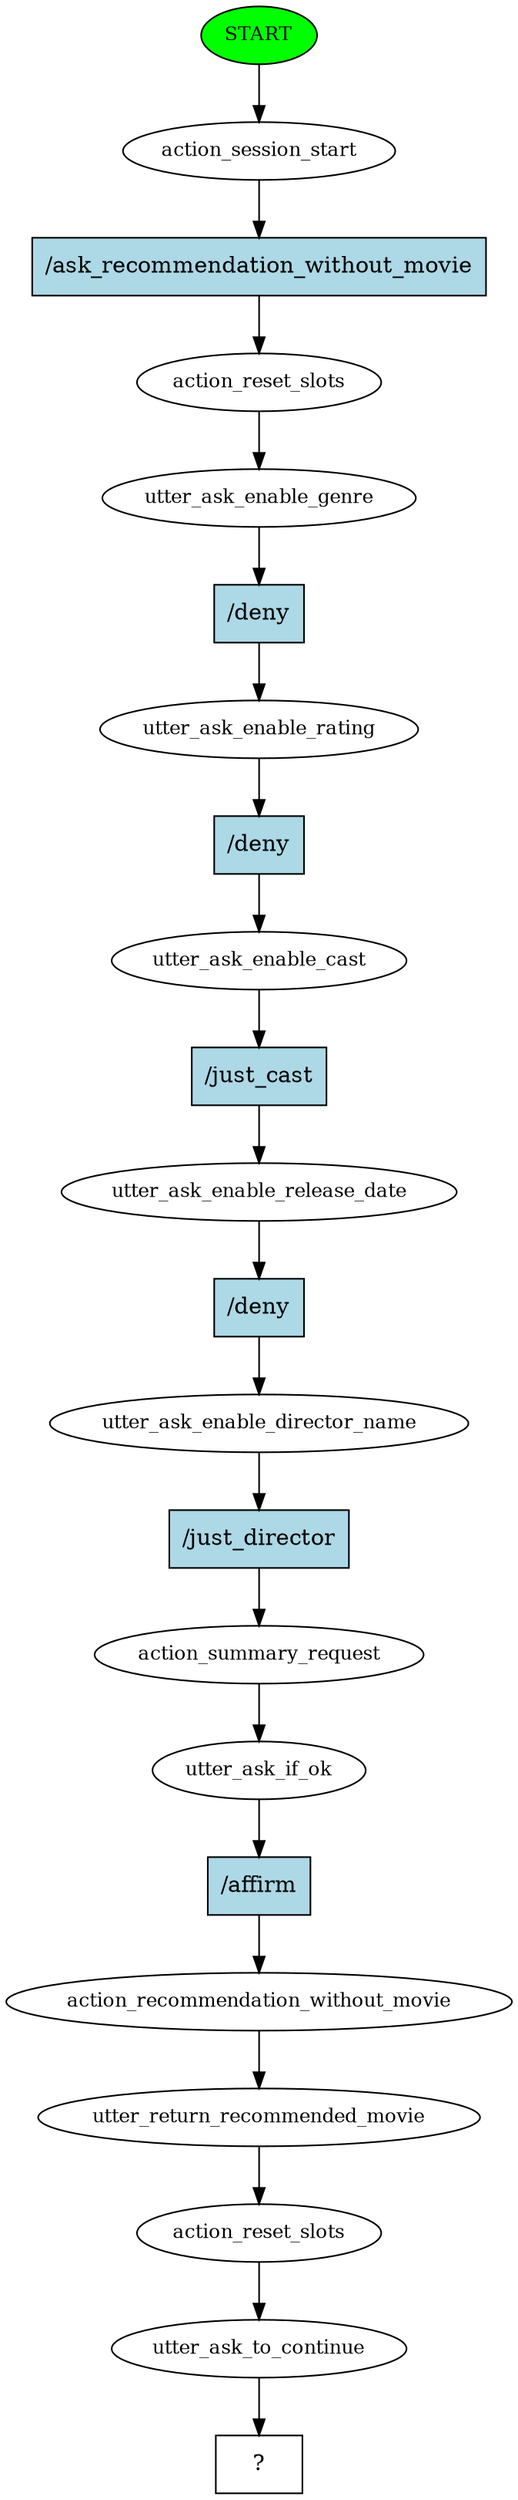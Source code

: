 digraph  {
0 [class="start active", fillcolor=green, fontsize=12, label=START, style=filled];
1 [class=active, fontsize=12, label=action_session_start];
2 [class=active, fontsize=12, label=action_reset_slots];
3 [class=active, fontsize=12, label=utter_ask_enable_genre];
4 [class=active, fontsize=12, label=utter_ask_enable_rating];
5 [class=active, fontsize=12, label=utter_ask_enable_cast];
6 [class=active, fontsize=12, label=utter_ask_enable_release_date];
7 [class=active, fontsize=12, label=utter_ask_enable_director_name];
8 [class=active, fontsize=12, label=action_summary_request];
9 [class=active, fontsize=12, label=utter_ask_if_ok];
10 [class=active, fontsize=12, label=action_recommendation_without_movie];
11 [class=active, fontsize=12, label=utter_return_recommended_movie];
12 [class=active, fontsize=12, label=action_reset_slots];
13 [class=active, fontsize=12, label=utter_ask_to_continue];
14 [class="intent dashed active", label="  ?  ", shape=rect];
15 [class="intent active", fillcolor=lightblue, label="/ask_recommendation_without_movie", shape=rect, style=filled];
16 [class="intent active", fillcolor=lightblue, label="/deny", shape=rect, style=filled];
17 [class="intent active", fillcolor=lightblue, label="/deny", shape=rect, style=filled];
18 [class="intent active", fillcolor=lightblue, label="/just_cast", shape=rect, style=filled];
19 [class="intent active", fillcolor=lightblue, label="/deny", shape=rect, style=filled];
20 [class="intent active", fillcolor=lightblue, label="/just_director", shape=rect, style=filled];
21 [class="intent active", fillcolor=lightblue, label="/affirm", shape=rect, style=filled];
0 -> 1  [class=active, key=NONE, label=""];
1 -> 15  [class=active, key=0];
2 -> 3  [class=active, key=NONE, label=""];
3 -> 16  [class=active, key=0];
4 -> 17  [class=active, key=0];
5 -> 18  [class=active, key=0];
6 -> 19  [class=active, key=0];
7 -> 20  [class=active, key=0];
8 -> 9  [class=active, key=NONE, label=""];
9 -> 21  [class=active, key=0];
10 -> 11  [class=active, key=NONE, label=""];
11 -> 12  [class=active, key=NONE, label=""];
12 -> 13  [class=active, key=NONE, label=""];
13 -> 14  [class=active, key=NONE, label=""];
15 -> 2  [class=active, key=0];
16 -> 4  [class=active, key=0];
17 -> 5  [class=active, key=0];
18 -> 6  [class=active, key=0];
19 -> 7  [class=active, key=0];
20 -> 8  [class=active, key=0];
21 -> 10  [class=active, key=0];
}
